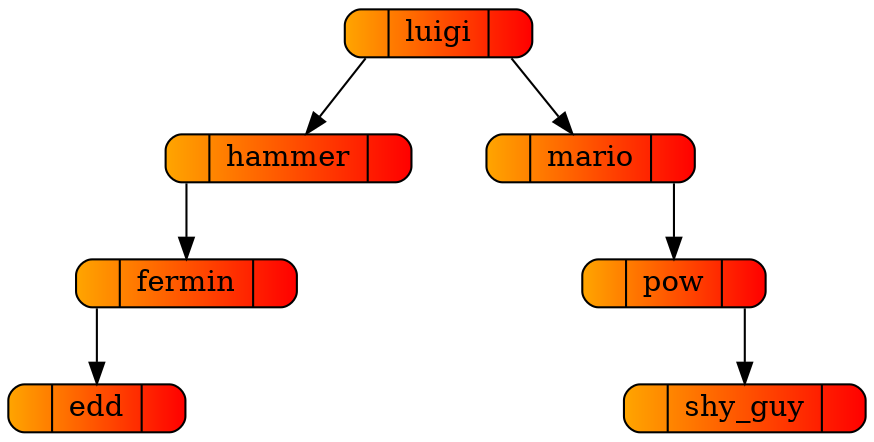 digraph arbol
{
	rankdir=TB;
	ordering=out;	graph [splines=compound,nodesep=0.5];
	node [shape = record, style="rounded,filled", fillcolor="orange:red",width=0.7,height=0.2];

	Nodoedd[label="<izquierda>|edd|<derecha>"];
	Nodofermin[label="<izquierda>|fermin|<derecha>"];
	Nodohammer[label="<izquierda>|hammer|<derecha>"];
	Nodoluigi[label="<izquierda>|luigi|<derecha>"];
	Nodomario[label="<izquierda>|mario|<derecha>"];
	Nodopow[label="<izquierda>|pow|<derecha>"];
	Nodoshy_guy[label="<izquierda>|shy_guy|<derecha>"];


	Nodofermin:izquierda->Nodoedd;
	Nodohammer:izquierda->Nodofermin;
	Nodoluigi:izquierda->Nodohammer;
	Nodoluigi:derecha->Nodomario;
	Nodomario:derecha->Nodopow;
	Nodopow:derecha->Nodoshy_guy;


}
